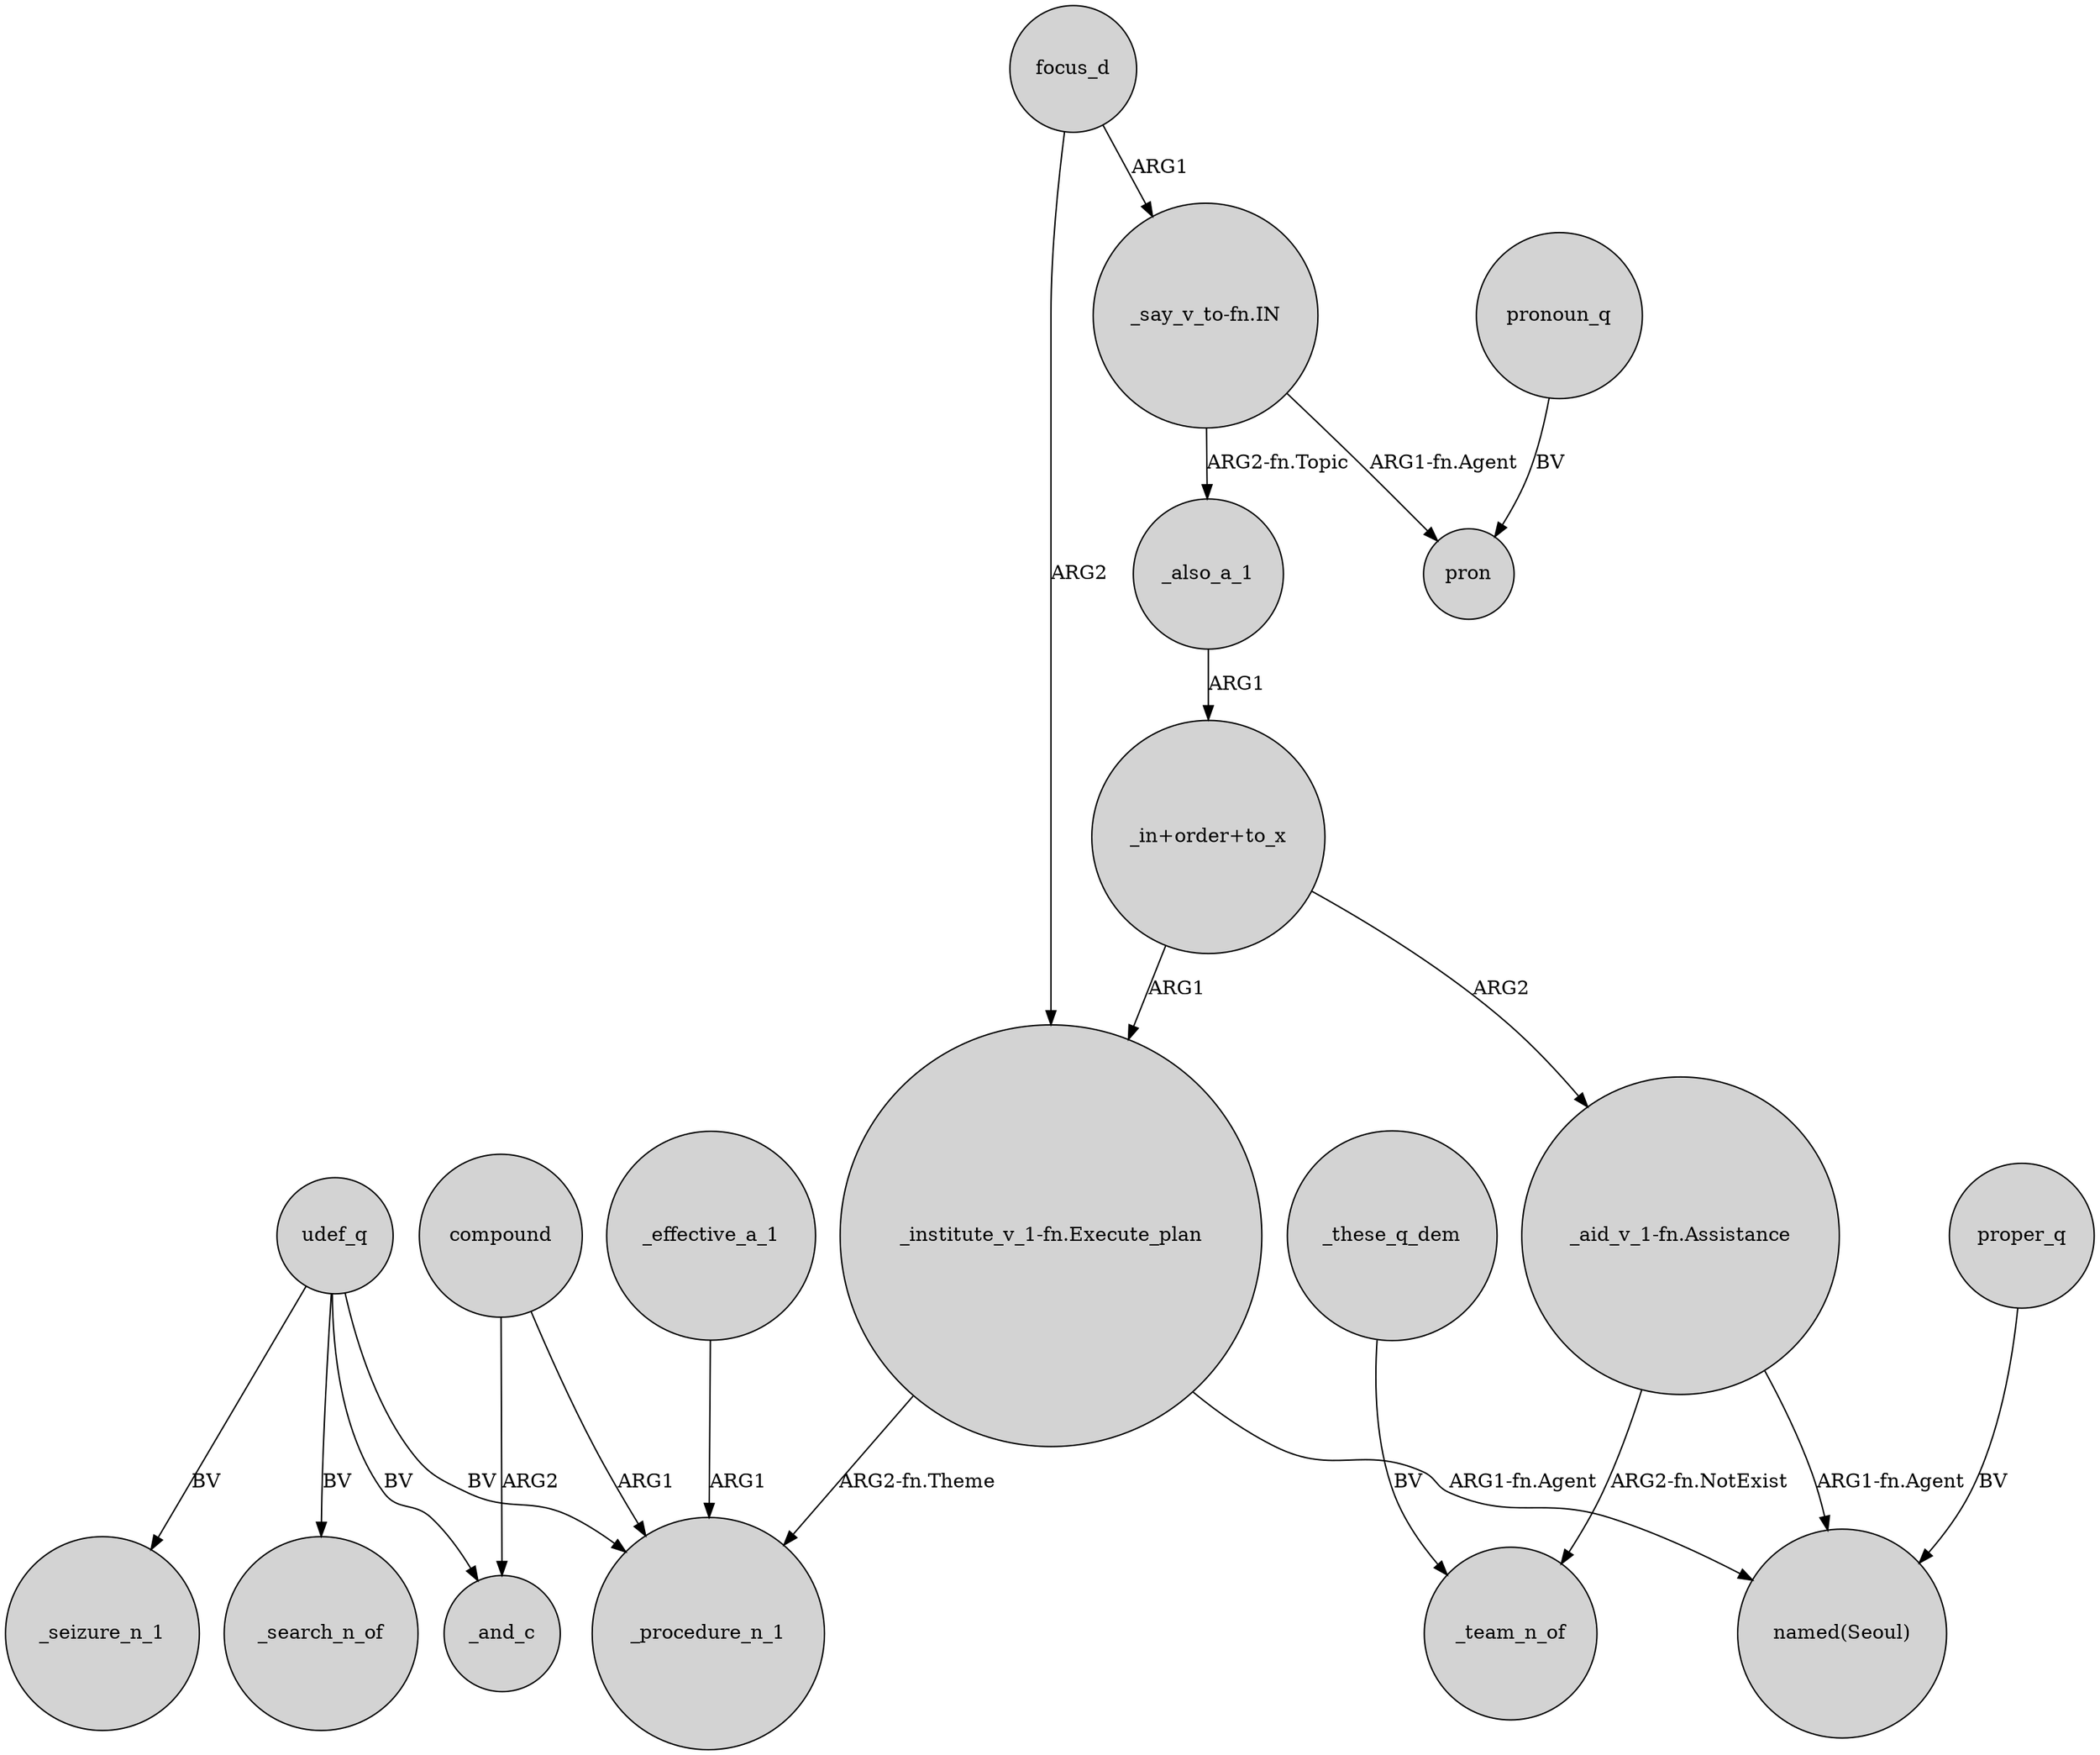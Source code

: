 digraph {
	node [shape=circle style=filled]
	_also_a_1 -> "_in+order+to_x" [label=ARG1]
	proper_q -> "named(Seoul)" [label=BV]
	"_say_v_to-fn.IN" -> _also_a_1 [label="ARG2-fn.Topic"]
	udef_q -> _procedure_n_1 [label=BV]
	udef_q -> _search_n_of [label=BV]
	"_in+order+to_x" -> "_institute_v_1-fn.Execute_plan" [label=ARG1]
	pronoun_q -> pron [label=BV]
	_these_q_dem -> _team_n_of [label=BV]
	compound -> _and_c [label=ARG2]
	"_aid_v_1-fn.Assistance" -> "named(Seoul)" [label="ARG1-fn.Agent"]
	focus_d -> "_institute_v_1-fn.Execute_plan" [label=ARG2]
	_effective_a_1 -> _procedure_n_1 [label=ARG1]
	"_institute_v_1-fn.Execute_plan" -> _procedure_n_1 [label="ARG2-fn.Theme"]
	"_aid_v_1-fn.Assistance" -> _team_n_of [label="ARG2-fn.NotExist"]
	"_say_v_to-fn.IN" -> pron [label="ARG1-fn.Agent"]
	compound -> _procedure_n_1 [label=ARG1]
	"_institute_v_1-fn.Execute_plan" -> "named(Seoul)" [label="ARG1-fn.Agent"]
	udef_q -> _seizure_n_1 [label=BV]
	udef_q -> _and_c [label=BV]
	"_in+order+to_x" -> "_aid_v_1-fn.Assistance" [label=ARG2]
	focus_d -> "_say_v_to-fn.IN" [label=ARG1]
}
